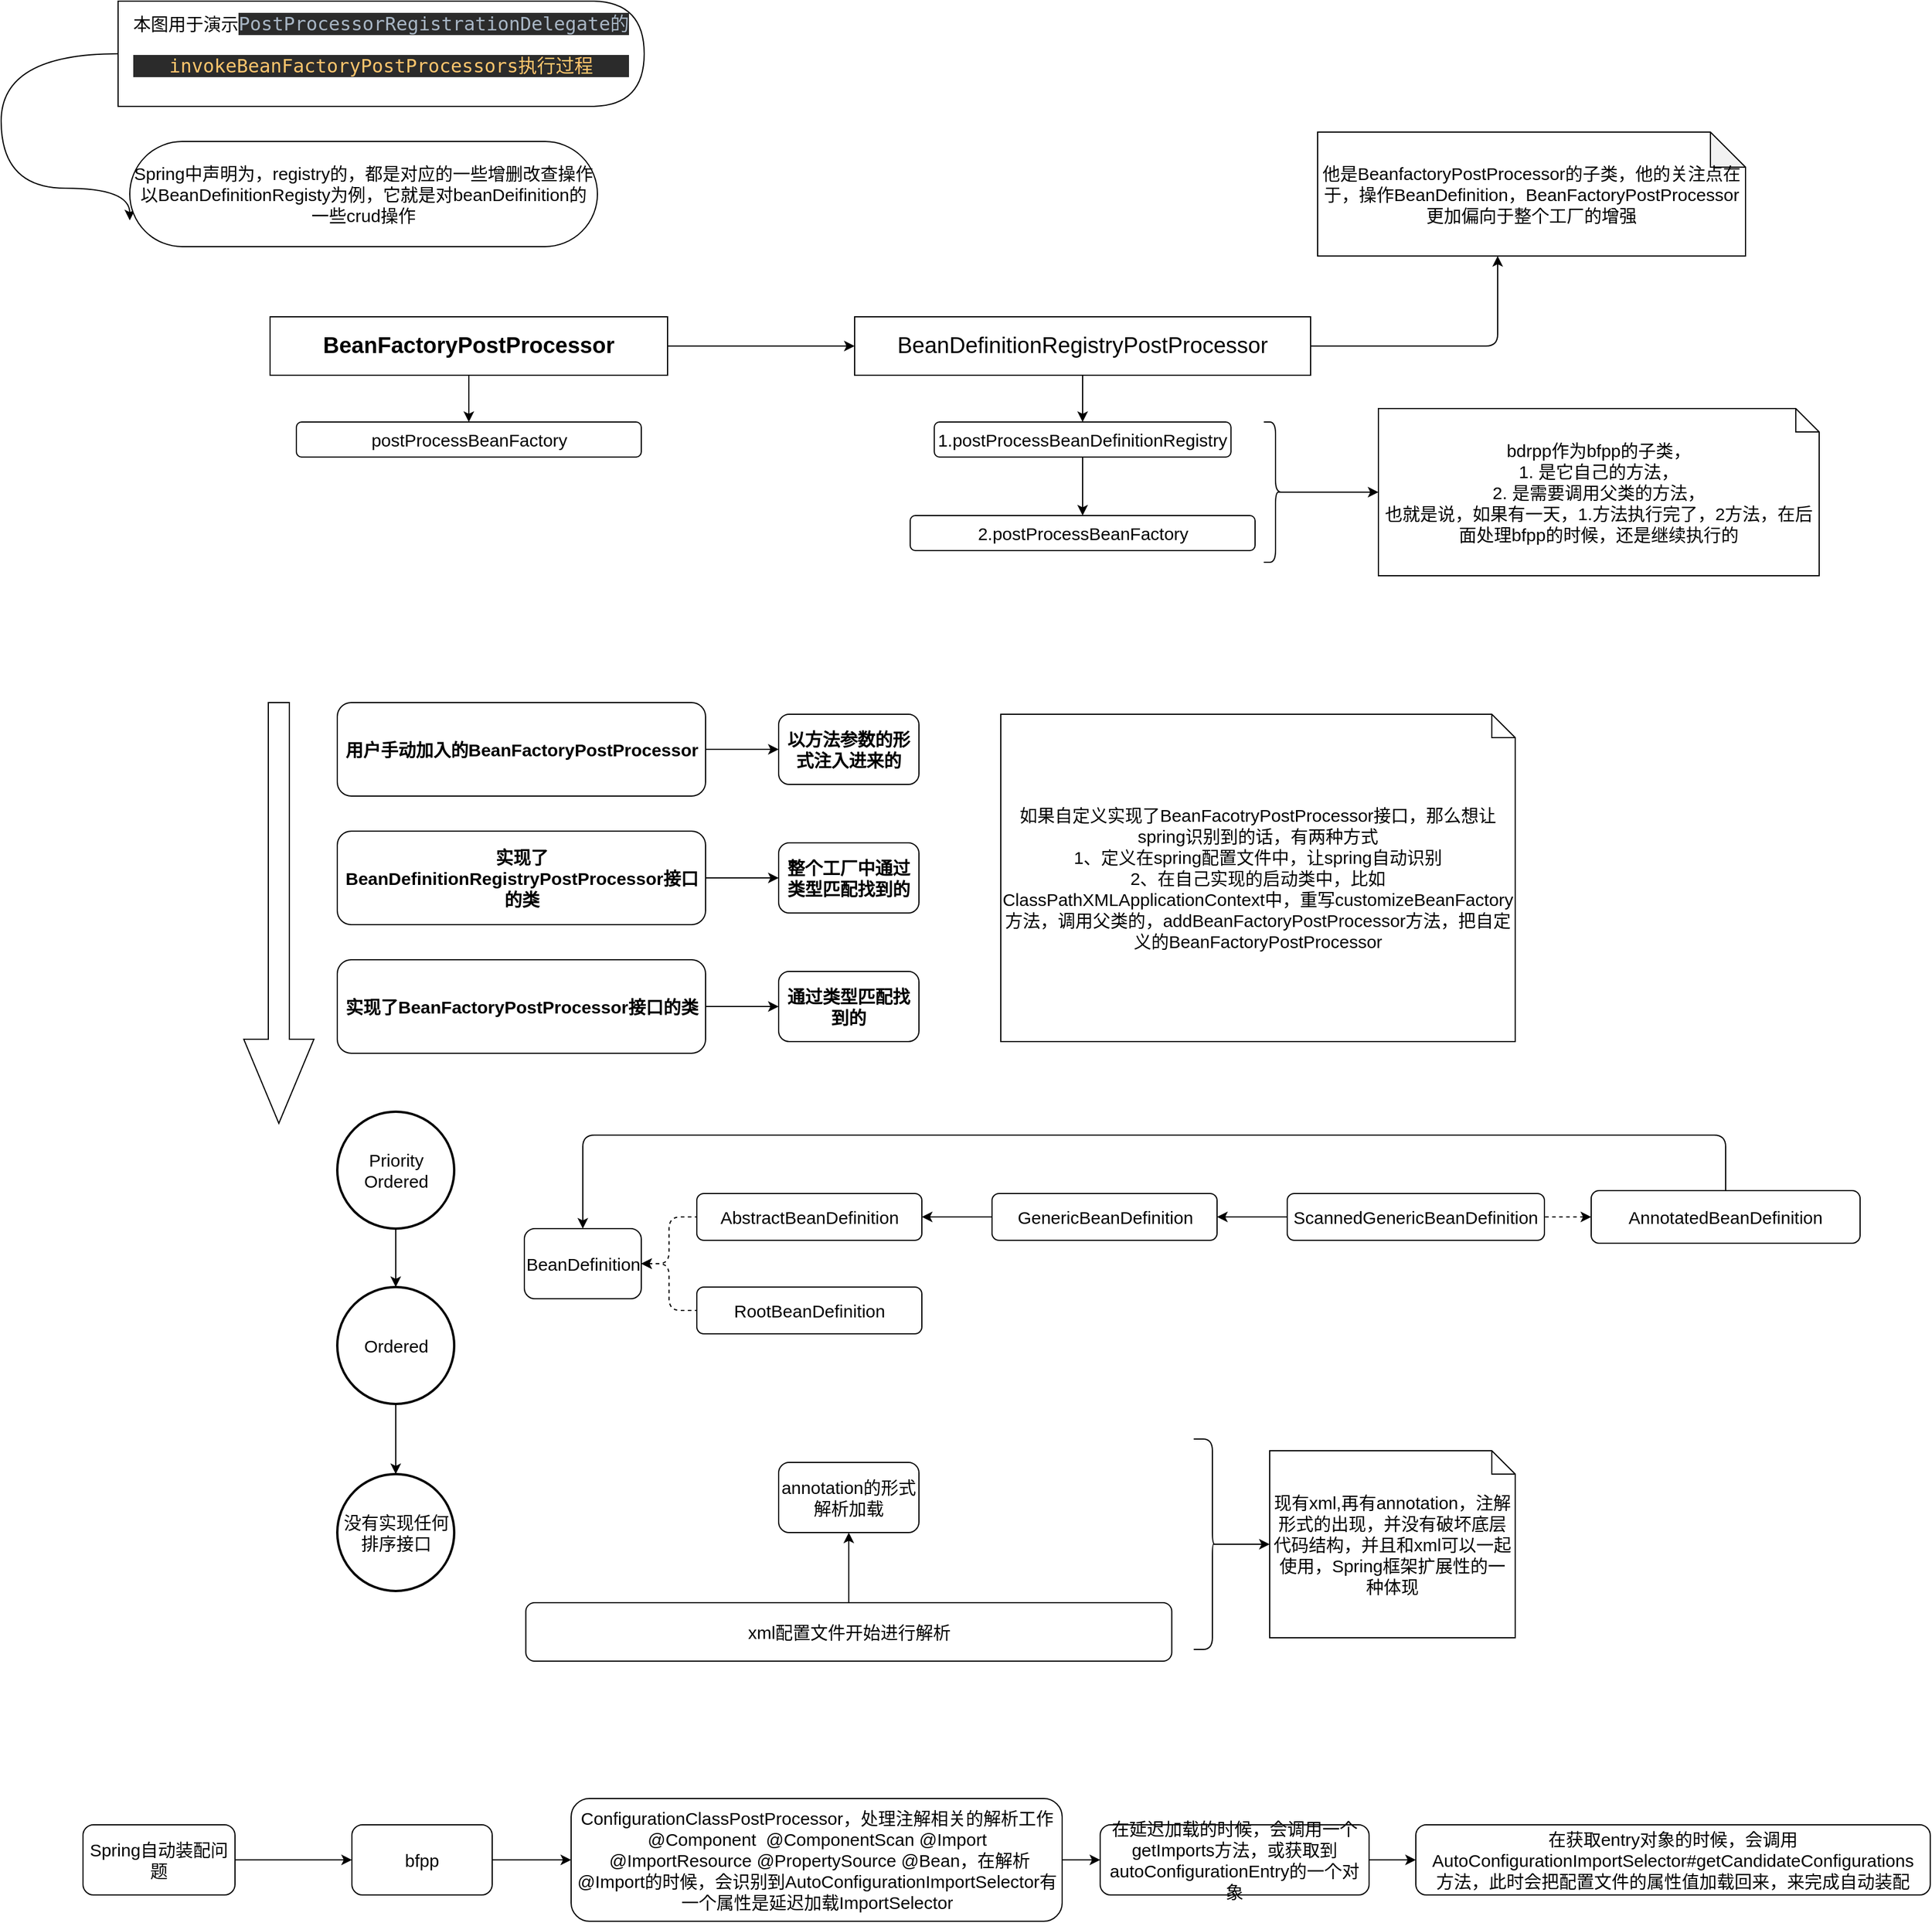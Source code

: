 <mxfile>
    <diagram id="AKpcfMyupfmr6bvoD8BU" name="Page-1">
        <mxGraphModel dx="1285" dy="917" grid="0" gridSize="10" guides="1" tooltips="1" connect="1" arrows="1" fold="1" page="1" pageScale="1" pageWidth="10000000" pageHeight="10000000" math="0" shadow="0">
            <root>
                <mxCell id="0"/>
                <mxCell id="1" parent="0"/>
                <mxCell id="8" style="edgeStyle=none;html=1;exitX=1;exitY=0.5;exitDx=0;exitDy=0;entryX=0;entryY=0.5;entryDx=0;entryDy=0;" parent="1" source="2" target="3" edge="1">
                    <mxGeometry relative="1" as="geometry">
                        <Array as="points"/>
                    </mxGeometry>
                </mxCell>
                <mxCell id="21" style="edgeStyle=none;html=1;exitX=0.5;exitY=1;exitDx=0;exitDy=0;fontSize=15;" parent="1" source="2" target="22" edge="1">
                    <mxGeometry relative="1" as="geometry">
                        <mxPoint x="580" y="400" as="targetPoint"/>
                    </mxGeometry>
                </mxCell>
                <mxCell id="2" value="&lt;b&gt;&lt;font style=&quot;font-size: 19px&quot;&gt;BeanFactoryPostProcessor&lt;/font&gt;&lt;/b&gt;" style="rounded=0;whiteSpace=wrap;html=1;" parent="1" vertex="1">
                    <mxGeometry x="410" y="310" width="340" height="50" as="geometry"/>
                </mxCell>
                <mxCell id="19" style="edgeStyle=none;html=1;exitX=0.5;exitY=1;exitDx=0;exitDy=0;fontSize=15;" parent="1" source="3" target="20" edge="1">
                    <mxGeometry relative="1" as="geometry">
                        <mxPoint x="1105" y="420" as="targetPoint"/>
                    </mxGeometry>
                </mxCell>
                <mxCell id="79" style="edgeStyle=elbowEdgeStyle;html=1;exitX=1;exitY=0.5;exitDx=0;exitDy=0;elbow=vertical;" edge="1" parent="1" source="3" target="78">
                    <mxGeometry relative="1" as="geometry">
                        <Array as="points">
                            <mxPoint x="1460" y="335"/>
                            <mxPoint x="1501" y="328"/>
                        </Array>
                    </mxGeometry>
                </mxCell>
                <mxCell id="3" value="&lt;font style=&quot;font-size: 19px&quot;&gt;BeanDefinitionRegistryPostProcessor&lt;/font&gt;" style="rounded=0;whiteSpace=wrap;html=1;" parent="1" vertex="1">
                    <mxGeometry x="910" y="310" width="390" height="50" as="geometry"/>
                </mxCell>
                <mxCell id="4" value="" style="shape=singleArrow;direction=south;whiteSpace=wrap;html=1;" parent="1" vertex="1">
                    <mxGeometry x="387.5" y="640" width="60" height="360" as="geometry"/>
                </mxCell>
                <mxCell id="11" style="edgeStyle=none;html=1;exitX=1;exitY=0.5;exitDx=0;exitDy=0;" parent="1" source="5" target="6" edge="1">
                    <mxGeometry relative="1" as="geometry"/>
                </mxCell>
                <mxCell id="5" value="用户手动加入的BeanFactoryPostProcessor" style="rounded=1;whiteSpace=wrap;html=1;fontSize=15;fontStyle=1" parent="1" vertex="1">
                    <mxGeometry x="467.5" y="640" width="315" height="80" as="geometry"/>
                </mxCell>
                <mxCell id="6" value="以方法参数的形式注入进来的" style="rounded=1;whiteSpace=wrap;html=1;fontSize=15;fontStyle=1" parent="1" vertex="1">
                    <mxGeometry x="845" y="650" width="120" height="60" as="geometry"/>
                </mxCell>
                <mxCell id="7" value="整个工厂中通过类型匹配找到的" style="rounded=1;whiteSpace=wrap;html=1;fontSize=15;fontStyle=1" parent="1" vertex="1">
                    <mxGeometry x="845" y="760" width="120" height="60" as="geometry"/>
                </mxCell>
                <mxCell id="10" style="edgeStyle=none;html=1;exitX=1;exitY=0.5;exitDx=0;exitDy=0;" parent="1" source="9" target="7" edge="1">
                    <mxGeometry relative="1" as="geometry"/>
                </mxCell>
                <mxCell id="9" value="实现了BeanDefinitionRegistryPostProcessor接口的类" style="rounded=1;whiteSpace=wrap;html=1;fontSize=15;fontStyle=1" parent="1" vertex="1">
                    <mxGeometry x="467.5" y="750" width="315" height="80" as="geometry"/>
                </mxCell>
                <mxCell id="12" value="通过类型匹配找到的" style="rounded=1;whiteSpace=wrap;html=1;fontSize=15;fontStyle=1" parent="1" vertex="1">
                    <mxGeometry x="845" y="870" width="120" height="60" as="geometry"/>
                </mxCell>
                <mxCell id="13" style="edgeStyle=none;html=1;exitX=1;exitY=0.5;exitDx=0;exitDy=0;" parent="1" source="14" target="12" edge="1">
                    <mxGeometry relative="1" as="geometry"/>
                </mxCell>
                <mxCell id="14" value="实现了BeanFactoryPostProcessor接口的类" style="rounded=1;whiteSpace=wrap;html=1;fontSize=15;fontStyle=1" parent="1" vertex="1">
                    <mxGeometry x="467.5" y="860" width="315" height="80" as="geometry"/>
                </mxCell>
                <mxCell id="15" value="如果自定义实现了BeanFacotryPostProcessor接口，那么想让spring识别到的话，有两种方式&lt;br&gt;1、定义在spring配置文件中，让spring自动识别&lt;br&gt;2、在自己实现的启动类中，比如ClassPathXMLApplicationContext中，重写customizeBeanFactory方法，调用父类的，addBeanFactoryPostProcessor方法，把自定义的BeanFactoryPostProcessor" style="shape=note;size=20;whiteSpace=wrap;html=1;fontSize=15;" parent="1" vertex="1">
                    <mxGeometry x="1035" y="650" width="440" height="280" as="geometry"/>
                </mxCell>
                <mxCell id="24" style="edgeStyle=none;html=1;exitX=0.5;exitY=1;exitDx=0;exitDy=0;entryX=0.5;entryY=0;entryDx=0;entryDy=0;fontSize=15;" parent="1" source="20" target="23" edge="1">
                    <mxGeometry relative="1" as="geometry"/>
                </mxCell>
                <mxCell id="20" value="1.postProcessBeanDefinitionRegistry" style="rounded=1;whiteSpace=wrap;html=1;fontSize=15;" parent="1" vertex="1">
                    <mxGeometry x="978.13" y="400" width="253.75" height="30" as="geometry"/>
                </mxCell>
                <mxCell id="22" value="postProcessBeanFactory" style="rounded=1;whiteSpace=wrap;html=1;fontSize=15;" parent="1" vertex="1">
                    <mxGeometry x="432.5" y="400" width="295" height="30" as="geometry"/>
                </mxCell>
                <mxCell id="23" value="2.postProcessBeanFactory" style="rounded=1;whiteSpace=wrap;html=1;fontSize=15;" parent="1" vertex="1">
                    <mxGeometry x="957.5" y="480" width="295" height="30" as="geometry"/>
                </mxCell>
                <mxCell id="26" style="edgeStyle=none;html=1;exitX=0.1;exitY=0.5;exitDx=0;exitDy=0;exitPerimeter=0;fontSize=15;entryX=0;entryY=0.5;entryDx=0;entryDy=0;entryPerimeter=0;" parent="1" source="25" edge="1" target="27">
                    <mxGeometry relative="1" as="geometry">
                        <mxPoint x="1370" y="460" as="targetPoint"/>
                    </mxGeometry>
                </mxCell>
                <mxCell id="25" value="" style="shape=curlyBracket;whiteSpace=wrap;html=1;rounded=1;flipH=1;fontSize=15;" parent="1" vertex="1">
                    <mxGeometry x="1260" y="400" width="20" height="120" as="geometry"/>
                </mxCell>
                <mxCell id="27" value="bdrpp作为bfpp的子类，&lt;br&gt;1. 是它自己的方法，&lt;br&gt;2. 是需要调用父类的方法，&lt;br&gt;也就是说，如果有一天，1.方法执行完了，2方法，在后面处理bfpp的时候，还是继续执行的" style="shape=note;size=20;whiteSpace=wrap;html=1;fontSize=15;" parent="1" vertex="1">
                    <mxGeometry x="1358" y="388.5" width="377" height="143" as="geometry"/>
                </mxCell>
                <mxCell id="38" style="edgeStyle=orthogonalEdgeStyle;html=1;exitX=0;exitY=0.5;exitDx=0;exitDy=0;entryX=0;entryY=0.75;entryDx=0;entryDy=0;fontSize=15;curved=1;" parent="1" source="28" target="36" edge="1">
                    <mxGeometry relative="1" as="geometry">
                        <Array as="points">
                            <mxPoint x="180" y="85"/>
                            <mxPoint x="180" y="200"/>
                        </Array>
                    </mxGeometry>
                </mxCell>
                <mxCell id="28" value="本图用于演示&lt;span style=&quot;background-color: rgb(43 , 43 , 43) ; color: rgb(169 , 183 , 198) ; font-family: &amp;#34;jetbrains mono extrabold&amp;#34; , monospace ; font-size: 12pt&quot;&gt;PostProcessorRegistrationDelegate的&lt;br&gt;&lt;/span&gt;&lt;pre style=&quot;background-color: #2b2b2b ; color: #a9b7c6 ; font-family: &amp;#34;jetbrains mono extrabold&amp;#34; , monospace ; font-size: 12.0pt&quot;&gt;&lt;span style=&quot;color: #ffc66d&quot;&gt;invokeBeanFactoryPostProcessors执行过程&lt;/span&gt;&lt;/pre&gt;" style="shape=delay;whiteSpace=wrap;html=1;fontSize=15;" parent="1" vertex="1">
                    <mxGeometry x="280" y="40" width="450" height="90" as="geometry"/>
                </mxCell>
                <mxCell id="30" style="edgeStyle=none;html=1;exitX=0.5;exitY=1;exitDx=0;exitDy=0;exitPerimeter=0;fontSize=15;" parent="1" source="29" edge="1">
                    <mxGeometry relative="1" as="geometry">
                        <mxPoint x="517.5" y="1140" as="targetPoint"/>
                    </mxGeometry>
                </mxCell>
                <mxCell id="29" value="Priority&lt;br&gt;Ordered" style="strokeWidth=2;html=1;shape=mxgraph.flowchart.start_2;whiteSpace=wrap;fontSize=15;" parent="1" vertex="1">
                    <mxGeometry x="467.5" y="990" width="100" height="100" as="geometry"/>
                </mxCell>
                <mxCell id="35" value="" style="edgeStyle=none;html=1;fontSize=15;" parent="1" source="32" target="34" edge="1">
                    <mxGeometry relative="1" as="geometry"/>
                </mxCell>
                <mxCell id="32" value="&lt;span&gt;Ordered&lt;/span&gt;" style="strokeWidth=2;html=1;shape=mxgraph.flowchart.start_2;whiteSpace=wrap;fontSize=15;" parent="1" vertex="1">
                    <mxGeometry x="467.5" y="1140" width="100" height="100" as="geometry"/>
                </mxCell>
                <mxCell id="34" value="没有实现任何排序接口" style="strokeWidth=2;html=1;shape=mxgraph.flowchart.start_2;whiteSpace=wrap;fontSize=15;" parent="1" vertex="1">
                    <mxGeometry x="467.5" y="1300" width="100" height="100" as="geometry"/>
                </mxCell>
                <mxCell id="36" value="Spring中声明为，registry的，都是对应的一些增删改查操作&lt;br&gt;以BeanDefinitionRegisty为例，它就是对beanDeifinition的一些crud操作" style="whiteSpace=wrap;html=1;rounded=1;arcSize=50;align=center;verticalAlign=middle;strokeWidth=1;autosize=1;spacing=4;treeFolding=1;treeMoving=1;newEdgeStyle={&quot;edgeStyle&quot;:&quot;entityRelationEdgeStyle&quot;,&quot;startArrow&quot;:&quot;none&quot;,&quot;endArrow&quot;:&quot;none&quot;,&quot;segment&quot;:10,&quot;curved&quot;:1};fontSize=15;" parent="1" vertex="1">
                    <mxGeometry x="290" y="160" width="400" height="90" as="geometry"/>
                </mxCell>
                <mxCell id="46" style="edgeStyle=orthogonalEdgeStyle;html=1;exitX=1;exitY=0.5;exitDx=0;exitDy=0;entryX=0;entryY=0.5;entryDx=0;entryDy=0;fontSize=15;dashed=1;endArrow=none;endFill=0;startArrow=classic;startFill=1;" parent="1" source="39" target="45" edge="1">
                    <mxGeometry relative="1" as="geometry"/>
                </mxCell>
                <mxCell id="55" style="edgeStyle=orthogonalEdgeStyle;html=1;exitX=0.5;exitY=0;exitDx=0;exitDy=0;entryX=0.5;entryY=0;entryDx=0;entryDy=0;fontSize=15;endArrow=none;endFill=0;startArrow=classic;startFill=1;" parent="1" source="39" target="53" edge="1">
                    <mxGeometry relative="1" as="geometry">
                        <Array as="points">
                            <mxPoint x="677.5" y="1010"/>
                            <mxPoint x="1655.5" y="1010"/>
                        </Array>
                    </mxGeometry>
                </mxCell>
                <mxCell id="58" style="edgeStyle=orthogonalEdgeStyle;html=1;exitX=1;exitY=0.5;exitDx=0;exitDy=0;entryX=0;entryY=0.5;entryDx=0;entryDy=0;dashed=1;fontSize=15;endArrow=none;endFill=0;startArrow=classic;startFill=1;" parent="1" source="39" target="57" edge="1">
                    <mxGeometry relative="1" as="geometry"/>
                </mxCell>
                <mxCell id="39" value="BeanDefinition" style="rounded=1;whiteSpace=wrap;html=1;fontSize=15;" parent="1" vertex="1">
                    <mxGeometry x="627.5" y="1090" width="100" height="60" as="geometry"/>
                </mxCell>
                <mxCell id="49" value="" style="edgeStyle=orthogonalEdgeStyle;html=1;fontSize=15;endArrow=none;endFill=0;startArrow=classic;startFill=1;" parent="1" source="42" target="48" edge="1">
                    <mxGeometry relative="1" as="geometry"/>
                </mxCell>
                <mxCell id="42" value="GenericBeanDefinition" style="whiteSpace=wrap;html=1;rounded=1;fontSize=15;" parent="1" vertex="1">
                    <mxGeometry x="1027.5" y="1060" width="192.5" height="40" as="geometry"/>
                </mxCell>
                <mxCell id="45" value="RootBeanDefinition" style="rounded=1;whiteSpace=wrap;html=1;fontSize=15;" parent="1" vertex="1">
                    <mxGeometry x="775" y="1140" width="192.5" height="40" as="geometry"/>
                </mxCell>
                <mxCell id="48" value="ScannedGenericBeanDefinition" style="whiteSpace=wrap;html=1;rounded=1;fontSize=15;" parent="1" vertex="1">
                    <mxGeometry x="1280" y="1060" width="220" height="40" as="geometry"/>
                </mxCell>
                <mxCell id="54" value="" style="edgeStyle=orthogonalEdgeStyle;html=1;fontSize=15;dashed=1;endArrow=none;endFill=0;startArrow=classic;startFill=1;" parent="1" source="53" target="48" edge="1">
                    <mxGeometry relative="1" as="geometry"/>
                </mxCell>
                <mxCell id="53" value="AnnotatedBeanDefinition" style="rounded=1;whiteSpace=wrap;html=1;fontSize=15;" parent="1" vertex="1">
                    <mxGeometry x="1540" y="1057.5" width="230" height="45" as="geometry"/>
                </mxCell>
                <mxCell id="59" style="edgeStyle=orthogonalEdgeStyle;html=1;exitX=1;exitY=0.5;exitDx=0;exitDy=0;fontSize=15;endArrow=none;endFill=0;startArrow=classic;startFill=1;" parent="1" source="57" target="42" edge="1">
                    <mxGeometry relative="1" as="geometry"/>
                </mxCell>
                <mxCell id="57" value="AbstractBeanDefinition" style="whiteSpace=wrap;html=1;rounded=1;fontSize=15;" parent="1" vertex="1">
                    <mxGeometry x="775" y="1060" width="192.5" height="40" as="geometry"/>
                </mxCell>
                <mxCell id="63" style="edgeStyle=orthogonalEdgeStyle;html=1;exitX=0.5;exitY=0;exitDx=0;exitDy=0;fontSize=15;startArrow=none;startFill=0;endArrow=classic;endFill=1;" parent="1" source="60" target="61" edge="1">
                    <mxGeometry relative="1" as="geometry"/>
                </mxCell>
                <mxCell id="60" value="xml配置文件开始进行解析" style="rounded=1;whiteSpace=wrap;html=1;fontSize=15;" parent="1" vertex="1">
                    <mxGeometry x="628.75" y="1410" width="552.5" height="50" as="geometry"/>
                </mxCell>
                <mxCell id="61" value="annotation的形式解析加载" style="whiteSpace=wrap;html=1;rounded=1;fontSize=15;" parent="1" vertex="1">
                    <mxGeometry x="845" y="1290" width="120" height="60" as="geometry"/>
                </mxCell>
                <mxCell id="66" style="edgeStyle=orthogonalEdgeStyle;html=1;exitX=0.1;exitY=0.5;exitDx=0;exitDy=0;exitPerimeter=0;fontSize=15;startArrow=none;startFill=0;endArrow=classic;endFill=1;" parent="1" source="65" target="67" edge="1">
                    <mxGeometry relative="1" as="geometry">
                        <mxPoint x="1267.5" y="1360" as="targetPoint"/>
                    </mxGeometry>
                </mxCell>
                <mxCell id="65" value="" style="shape=curlyBracket;whiteSpace=wrap;html=1;rounded=1;flipH=1;fontSize=15;size=0.2;" parent="1" vertex="1">
                    <mxGeometry x="1200" y="1270" width="20" height="180" as="geometry"/>
                </mxCell>
                <mxCell id="67" value="现有xml,再有annotation，注解形式的出现，并没有破坏底层代码结构，并且和xml可以一起使用，Spring框架扩展性的一种体现" style="shape=note;size=20;whiteSpace=wrap;html=1;fontSize=15;" parent="1" vertex="1">
                    <mxGeometry x="1265" y="1280" width="210" height="160" as="geometry"/>
                </mxCell>
                <mxCell id="70" value="" style="edgeStyle=orthogonalEdgeStyle;html=1;fontSize=15;startArrow=none;startFill=0;endArrow=classic;endFill=1;" parent="1" source="68" target="69" edge="1">
                    <mxGeometry relative="1" as="geometry"/>
                </mxCell>
                <mxCell id="68" value="bfpp" style="rounded=1;whiteSpace=wrap;html=1;fontSize=15;" parent="1" vertex="1">
                    <mxGeometry x="480" y="1600" width="120" height="60" as="geometry"/>
                </mxCell>
                <mxCell id="72" value="" style="edgeStyle=orthogonalEdgeStyle;html=1;fontSize=15;startArrow=none;startFill=0;endArrow=classic;endFill=1;" parent="1" source="69" target="71" edge="1">
                    <mxGeometry relative="1" as="geometry"/>
                </mxCell>
                <mxCell id="69" value="ConfigurationClassPostProcessor，处理注解相关的解析工作&lt;br&gt;@Component&amp;nbsp; @ComponentScan @Import&lt;br&gt;&amp;nbsp;@ImportResource @PropertySource @Bean，在解析@Import的时候，会识别到AutoConfigurationImportSelector有一个属性是延迟加载ImportSelector" style="rounded=1;whiteSpace=wrap;html=1;fontSize=15;" parent="1" vertex="1">
                    <mxGeometry x="667.5" y="1577.5" width="420" height="105" as="geometry"/>
                </mxCell>
                <mxCell id="75" value="" style="edgeStyle=orthogonalEdgeStyle;html=1;fontSize=15;startArrow=none;startFill=0;endArrow=classic;endFill=1;" parent="1" source="71" target="74" edge="1">
                    <mxGeometry relative="1" as="geometry"/>
                </mxCell>
                <mxCell id="71" value="在延迟加载的时候，会调用一个getImports方法，或获取到autoConfigurationEntry的一个对象" style="rounded=1;whiteSpace=wrap;html=1;fontSize=15;" parent="1" vertex="1">
                    <mxGeometry x="1120.01" y="1600" width="230" height="60" as="geometry"/>
                </mxCell>
                <mxCell id="74" value="在获取entry对象的时候，会调用AutoConfigurationImportSelector#getCandidateConfigurations&lt;br&gt;方法，此时会把配置文件的属性值加载回来，来完成自动装配" style="rounded=1;whiteSpace=wrap;html=1;fontSize=15;" parent="1" vertex="1">
                    <mxGeometry x="1390" y="1600" width="440" height="60" as="geometry"/>
                </mxCell>
                <mxCell id="77" value="" style="edgeStyle=orthogonalEdgeStyle;html=1;fontSize=15;startArrow=none;startFill=0;endArrow=classic;endFill=1;" parent="1" source="76" target="68" edge="1">
                    <mxGeometry relative="1" as="geometry"/>
                </mxCell>
                <mxCell id="76" value="Spring自动装配问题" style="rounded=1;whiteSpace=wrap;html=1;fontSize=15;" parent="1" vertex="1">
                    <mxGeometry x="250" y="1600" width="130" height="60" as="geometry"/>
                </mxCell>
                <mxCell id="78" value="&lt;span style=&quot;font-size: 15px&quot;&gt;他是BeanfactoryPostProcessor的子类，他的关注点在于，操作BeanDefinition，BeanFactoryPostProcessor更加偏向于整个工厂的增强&lt;/span&gt;" style="shape=note;whiteSpace=wrap;html=1;backgroundOutline=1;darkOpacity=0.05;" vertex="1" parent="1">
                    <mxGeometry x="1306" y="152" width="366" height="106" as="geometry"/>
                </mxCell>
            </root>
        </mxGraphModel>
    </diagram>
</mxfile>
